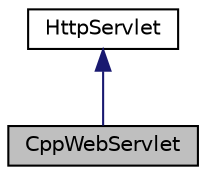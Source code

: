 digraph "CppWebServlet"
{
  edge [fontname="Helvetica",fontsize="10",labelfontname="Helvetica",labelfontsize="10"];
  node [fontname="Helvetica",fontsize="10",shape=record];
  Node0 [label="CppWebServlet",height=0.2,width=0.4,color="black", fillcolor="grey75", style="filled", fontcolor="black"];
  Node1 -> Node0 [dir="back",color="midnightblue",fontsize="10",style="solid",fontname="Helvetica"];
  Node1 [label="HttpServlet",height=0.2,width=0.4,color="black", fillcolor="white", style="filled",URL="$class_http_servlet.html",tooltip="The HttpServlet class is responsable to attend a request from a specific url. You will need to create..."];
}
